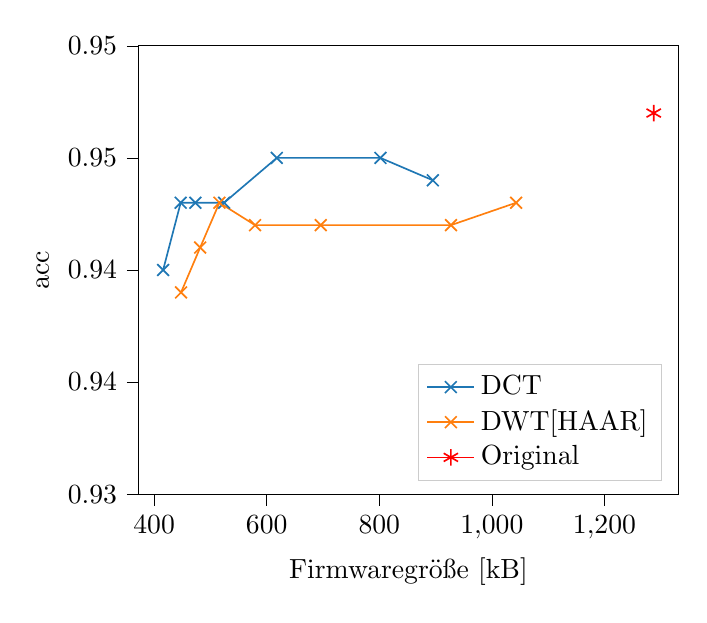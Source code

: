 % This file was created with tikzplotlib v0.10.1.
\begin{tikzpicture}

\definecolor{darkgray176}{RGB}{176,176,176}
\definecolor{darkorange25512714}{RGB}{255,127,14}
\definecolor{lightgray204}{RGB}{204,204,204}
\definecolor{steelblue31119180}{RGB}{31,119,180}

\begin{axis}[
legend cell align={left},
legend style={
  fill opacity=0.8,
  draw opacity=1,
  text opacity=1,
  at={(0.97,0.03)},
  anchor=south east,
  draw=lightgray204
},
tick align=outside,
tick pos=left,
x grid style={darkgray176},
xlabel={Firmwaregröße [kB]},
xmin=372.361, xmax=1331.123,
xtick style={color=black},
y grid style={darkgray176},
ylabel={acc},
ymin=0.93, ymax=0.95,
ytick style={color=black}
]
\addplot [semithick, steelblue31119180, mark=x, mark size=3.0, mark options={solid}]
table {%
415.941 0.94
447.129 0.943
473.254 0.943
524.316 0.943
617.879 0.945
802.059 0.945
895.121 0.944
};
\addlegendentry{DCT}
\addplot [semithick, darkorange25512714, mark=x, mark size=3.0, mark options={solid}]
table {%
447.793 0.939
481.73 0.941
515.941 0.943
579.254 0.942
696.004 0.942
927.348 0.942
1043.105 0.943
};
\addlegendentry{DWT[HAAR]}
\addplot [semithick, red, mark=asterisk, mark size=3.0, mark options={solid}]
table {%
1287.543 0.947
};
\addlegendentry{Original}
\end{axis}

\end{tikzpicture}
